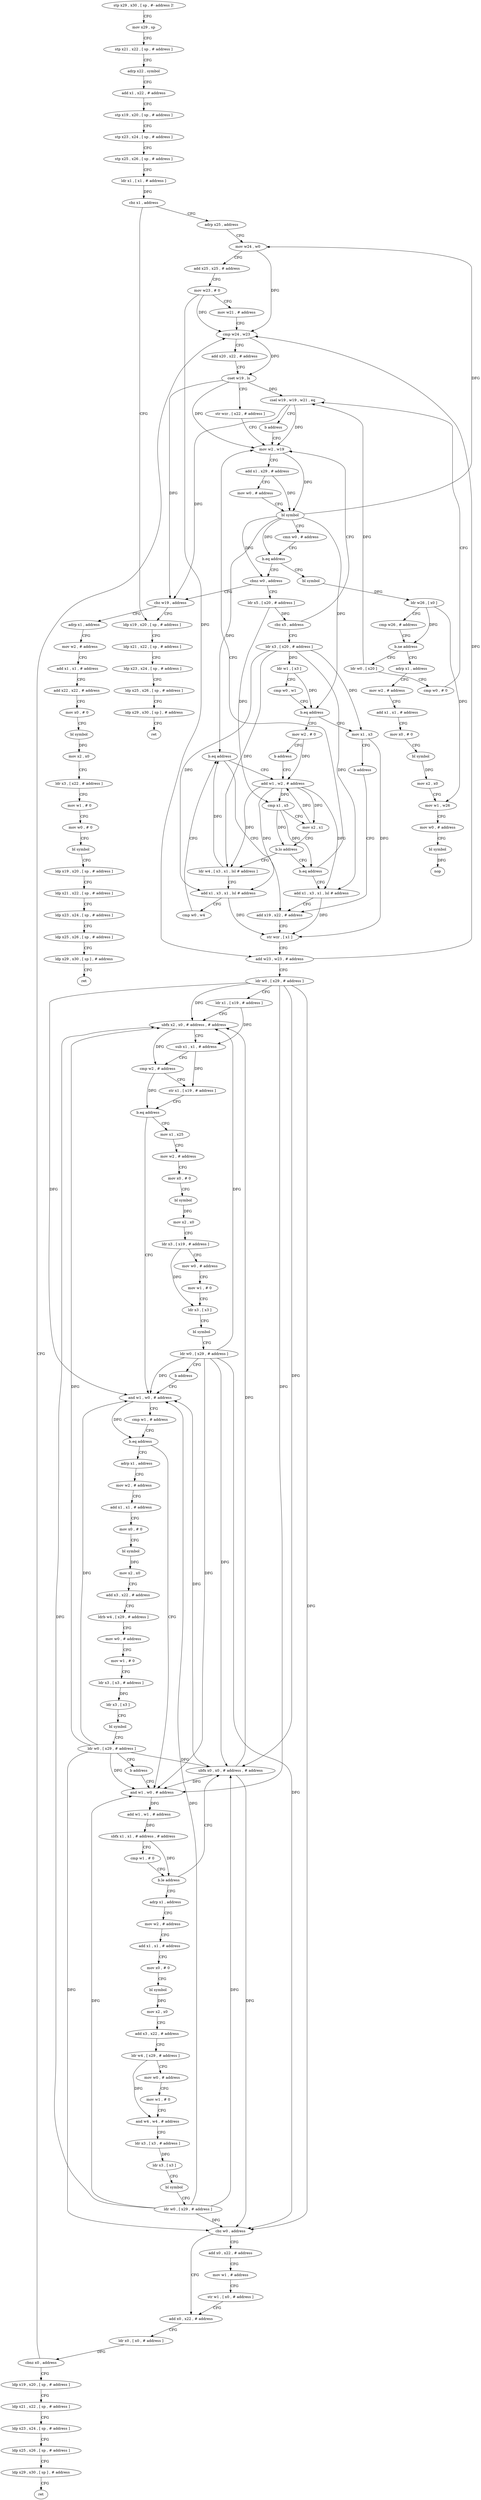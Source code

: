 digraph "func" {
"4208160" [label = "stp x29 , x30 , [ sp , #- address ]!" ]
"4208164" [label = "mov x29 , sp" ]
"4208168" [label = "stp x21 , x22 , [ sp , # address ]" ]
"4208172" [label = "adrp x22 , symbol" ]
"4208176" [label = "add x1 , x22 , # address" ]
"4208180" [label = "stp x19 , x20 , [ sp , # address ]" ]
"4208184" [label = "stp x23 , x24 , [ sp , # address ]" ]
"4208188" [label = "stp x25 , x26 , [ sp , # address ]" ]
"4208192" [label = "ldr x1 , [ x1 , # address ]" ]
"4208196" [label = "cbz x1 , address" ]
"4208268" [label = "ldp x19 , x20 , [ sp , # address ]" ]
"4208200" [label = "adrp x25 , address" ]
"4208272" [label = "ldp x21 , x22 , [ sp , # address ]" ]
"4208276" [label = "ldp x23 , x24 , [ sp , # address ]" ]
"4208280" [label = "ldp x25 , x26 , [ sp , # address ]" ]
"4208284" [label = "ldp x29 , x30 , [ sp ] , # address" ]
"4208288" [label = "ret" ]
"4208204" [label = "mov w24 , w0" ]
"4208208" [label = "add x25 , x25 , # address" ]
"4208212" [label = "mov w23 , # 0" ]
"4208216" [label = "mov w21 , # address" ]
"4208220" [label = "cmp w24 , w23" ]
"4208560" [label = "bl symbol" ]
"4208564" [label = "ldr w26 , [ x0 ]" ]
"4208568" [label = "cmp w26 , # address" ]
"4208572" [label = "b.ne address" ]
"4208776" [label = "adrp x1 , address" ]
"4208576" [label = "ldr w0 , [ x20 ]" ]
"4208260" [label = "cbnz w0 , address" ]
"4208296" [label = "ldr x5 , [ x20 , # address ]" ]
"4208264" [label = "cbz w19 , address" ]
"4208780" [label = "mov w2 , # address" ]
"4208784" [label = "add x1 , x1 , # address" ]
"4208788" [label = "mov x0 , # 0" ]
"4208792" [label = "bl symbol" ]
"4208796" [label = "mov x2 , x0" ]
"4208800" [label = "mov w1 , w26" ]
"4208804" [label = "mov w0 , # address" ]
"4208808" [label = "bl symbol" ]
"4208812" [label = "nop" ]
"4208580" [label = "cmp w0 , # 0" ]
"4208584" [label = "csel w19 , w19 , w21 , eq" ]
"4208588" [label = "b address" ]
"4208236" [label = "mov w2 , w19" ]
"4208300" [label = "cbz x5 , address" ]
"4208304" [label = "ldr x3 , [ x20 , # address ]" ]
"4208708" [label = "adrp x1 , address" ]
"4208240" [label = "add x1 , x29 , # address" ]
"4208244" [label = "mov w0 , # address" ]
"4208248" [label = "bl symbol" ]
"4208252" [label = "cmn w0 , # address" ]
"4208256" [label = "b.eq address" ]
"4208308" [label = "ldr w1 , [ x3 ]" ]
"4208312" [label = "cmp w0 , w1" ]
"4208316" [label = "b.eq address" ]
"4208592" [label = "mov x1 , x3" ]
"4208320" [label = "mov w2 , # 0" ]
"4208712" [label = "mov w2 , # address" ]
"4208716" [label = "add x1 , x1 , # address" ]
"4208720" [label = "add x22 , x22 , # address" ]
"4208724" [label = "mov x0 , # 0" ]
"4208728" [label = "bl symbol" ]
"4208732" [label = "mov x2 , x0" ]
"4208736" [label = "ldr x3 , [ x22 , # address ]" ]
"4208740" [label = "mov w1 , # 0" ]
"4208744" [label = "mov w0 , # 0" ]
"4208748" [label = "bl symbol" ]
"4208752" [label = "ldp x19 , x20 , [ sp , # address ]" ]
"4208756" [label = "ldp x21 , x22 , [ sp , # address ]" ]
"4208760" [label = "ldp x23 , x24 , [ sp , # address ]" ]
"4208764" [label = "ldp x25 , x26 , [ sp , # address ]" ]
"4208768" [label = "ldp x29 , x30 , [ sp ] , # address" ]
"4208772" [label = "ret" ]
"4208596" [label = "b address" ]
"4208368" [label = "add x19 , x22 , # address" ]
"4208324" [label = "b address" ]
"4208344" [label = "add w1 , w2 , # address" ]
"4208372" [label = "str wzr , [ x1 ]" ]
"4208376" [label = "add w23 , w23 , # address" ]
"4208380" [label = "ldr w0 , [ x29 , # address ]" ]
"4208384" [label = "ldr x1 , [ x19 , # address ]" ]
"4208388" [label = "ubfx x2 , x0 , # address , # address" ]
"4208392" [label = "sub x1 , x1 , # address" ]
"4208396" [label = "cmp w2 , # address" ]
"4208400" [label = "str x1 , [ x19 , # address ]" ]
"4208404" [label = "b.eq address" ]
"4208660" [label = "mov x1 , x25" ]
"4208408" [label = "and w1 , w0 , # address" ]
"4208348" [label = "cmp x1 , x5" ]
"4208352" [label = "mov x2 , x1" ]
"4208356" [label = "b.lo address" ]
"4208328" [label = "ldr w4 , [ x3 , x1 , lsl # address ]" ]
"4208360" [label = "b.eq address" ]
"4208664" [label = "mov w2 , # address" ]
"4208668" [label = "mov x0 , # 0" ]
"4208672" [label = "bl symbol" ]
"4208676" [label = "mov x2 , x0" ]
"4208680" [label = "ldr x3 , [ x19 , # address ]" ]
"4208684" [label = "mov w0 , # address" ]
"4208688" [label = "mov w1 , # 0" ]
"4208692" [label = "ldr x3 , [ x3 ]" ]
"4208696" [label = "bl symbol" ]
"4208700" [label = "ldr w0 , [ x29 , # address ]" ]
"4208704" [label = "b address" ]
"4208412" [label = "cmp w1 , # address" ]
"4208416" [label = "b.eq address" ]
"4208600" [label = "adrp x1 , address" ]
"4208420" [label = "and w1 , w0 , # address" ]
"4208332" [label = "add x1 , x3 , x1 , lsl # address" ]
"4208336" [label = "cmp w0 , w4" ]
"4208340" [label = "b.eq address" ]
"4208364" [label = "add x1 , x3 , x1 , lsl # address" ]
"4208604" [label = "mov w2 , # address" ]
"4208608" [label = "add x1 , x1 , # address" ]
"4208612" [label = "mov x0 , # 0" ]
"4208616" [label = "bl symbol" ]
"4208620" [label = "mov x2 , x0" ]
"4208624" [label = "add x3 , x22 , # address" ]
"4208628" [label = "ldrb w4 , [ x29 , # address ]" ]
"4208632" [label = "mov w0 , # address" ]
"4208636" [label = "mov w1 , # 0" ]
"4208640" [label = "ldr x3 , [ x3 , # address ]" ]
"4208644" [label = "ldr x3 , [ x3 ]" ]
"4208648" [label = "bl symbol" ]
"4208652" [label = "ldr w0 , [ x29 , # address ]" ]
"4208656" [label = "b address" ]
"4208424" [label = "add w1 , w1 , # address" ]
"4208428" [label = "sbfx x1 , x1 , # address , # address" ]
"4208432" [label = "cmp w1 , # 0" ]
"4208436" [label = "b.le address" ]
"4208500" [label = "ubfx x0 , x0 , # address , # address" ]
"4208440" [label = "adrp x1 , address" ]
"4208504" [label = "cbz w0 , address" ]
"4208520" [label = "add x0 , x22 , # address" ]
"4208508" [label = "add x0 , x22 , # address" ]
"4208444" [label = "mov w2 , # address" ]
"4208448" [label = "add x1 , x1 , # address" ]
"4208452" [label = "mov x0 , # 0" ]
"4208456" [label = "bl symbol" ]
"4208460" [label = "mov x2 , x0" ]
"4208464" [label = "add x3 , x22 , # address" ]
"4208468" [label = "ldr w4 , [ x29 , # address ]" ]
"4208472" [label = "mov w0 , # address" ]
"4208476" [label = "mov w1 , # 0" ]
"4208480" [label = "and w4 , w4 , # address" ]
"4208484" [label = "ldr x3 , [ x3 , # address ]" ]
"4208488" [label = "ldr x3 , [ x3 ]" ]
"4208492" [label = "bl symbol" ]
"4208496" [label = "ldr w0 , [ x29 , # address ]" ]
"4208524" [label = "ldr x0 , [ x0 , # address ]" ]
"4208528" [label = "cbnz x0 , address" ]
"4208532" [label = "ldp x19 , x20 , [ sp , # address ]" ]
"4208512" [label = "mov w1 , # address" ]
"4208516" [label = "str w1 , [ x0 , # address ]" ]
"4208224" [label = "add x20 , x22 , # address" ]
"4208228" [label = "cset w19 , ls" ]
"4208232" [label = "str wzr , [ x22 , # address ]" ]
"4208536" [label = "ldp x21 , x22 , [ sp , # address ]" ]
"4208540" [label = "ldp x23 , x24 , [ sp , # address ]" ]
"4208544" [label = "ldp x25 , x26 , [ sp , # address ]" ]
"4208548" [label = "ldp x29 , x30 , [ sp ] , # address" ]
"4208552" [label = "ret" ]
"4208160" -> "4208164" [ label = "CFG" ]
"4208164" -> "4208168" [ label = "CFG" ]
"4208168" -> "4208172" [ label = "CFG" ]
"4208172" -> "4208176" [ label = "CFG" ]
"4208176" -> "4208180" [ label = "CFG" ]
"4208180" -> "4208184" [ label = "CFG" ]
"4208184" -> "4208188" [ label = "CFG" ]
"4208188" -> "4208192" [ label = "CFG" ]
"4208192" -> "4208196" [ label = "DFG" ]
"4208196" -> "4208268" [ label = "CFG" ]
"4208196" -> "4208200" [ label = "CFG" ]
"4208268" -> "4208272" [ label = "CFG" ]
"4208200" -> "4208204" [ label = "CFG" ]
"4208272" -> "4208276" [ label = "CFG" ]
"4208276" -> "4208280" [ label = "CFG" ]
"4208280" -> "4208284" [ label = "CFG" ]
"4208284" -> "4208288" [ label = "CFG" ]
"4208204" -> "4208208" [ label = "CFG" ]
"4208204" -> "4208220" [ label = "DFG" ]
"4208208" -> "4208212" [ label = "CFG" ]
"4208212" -> "4208216" [ label = "CFG" ]
"4208212" -> "4208220" [ label = "DFG" ]
"4208212" -> "4208376" [ label = "DFG" ]
"4208216" -> "4208220" [ label = "CFG" ]
"4208220" -> "4208224" [ label = "CFG" ]
"4208220" -> "4208228" [ label = "DFG" ]
"4208560" -> "4208564" [ label = "DFG" ]
"4208564" -> "4208568" [ label = "CFG" ]
"4208564" -> "4208572" [ label = "DFG" ]
"4208564" -> "4208800" [ label = "DFG" ]
"4208568" -> "4208572" [ label = "CFG" ]
"4208572" -> "4208776" [ label = "CFG" ]
"4208572" -> "4208576" [ label = "CFG" ]
"4208776" -> "4208780" [ label = "CFG" ]
"4208576" -> "4208580" [ label = "CFG" ]
"4208576" -> "4208584" [ label = "DFG" ]
"4208260" -> "4208296" [ label = "CFG" ]
"4208260" -> "4208264" [ label = "CFG" ]
"4208296" -> "4208300" [ label = "DFG" ]
"4208296" -> "4208348" [ label = "DFG" ]
"4208264" -> "4208708" [ label = "CFG" ]
"4208264" -> "4208268" [ label = "CFG" ]
"4208780" -> "4208784" [ label = "CFG" ]
"4208784" -> "4208788" [ label = "CFG" ]
"4208788" -> "4208792" [ label = "CFG" ]
"4208792" -> "4208796" [ label = "DFG" ]
"4208796" -> "4208800" [ label = "CFG" ]
"4208800" -> "4208804" [ label = "CFG" ]
"4208804" -> "4208808" [ label = "CFG" ]
"4208808" -> "4208812" [ label = "DFG" ]
"4208580" -> "4208584" [ label = "CFG" ]
"4208584" -> "4208588" [ label = "CFG" ]
"4208584" -> "4208236" [ label = "DFG" ]
"4208584" -> "4208264" [ label = "DFG" ]
"4208588" -> "4208236" [ label = "CFG" ]
"4208236" -> "4208240" [ label = "CFG" ]
"4208236" -> "4208248" [ label = "DFG" ]
"4208300" -> "4208236" [ label = "CFG" ]
"4208300" -> "4208304" [ label = "CFG" ]
"4208304" -> "4208308" [ label = "DFG" ]
"4208304" -> "4208592" [ label = "DFG" ]
"4208304" -> "4208328" [ label = "DFG" ]
"4208304" -> "4208332" [ label = "DFG" ]
"4208304" -> "4208364" [ label = "DFG" ]
"4208708" -> "4208712" [ label = "CFG" ]
"4208240" -> "4208244" [ label = "CFG" ]
"4208240" -> "4208248" [ label = "DFG" ]
"4208244" -> "4208248" [ label = "CFG" ]
"4208248" -> "4208252" [ label = "CFG" ]
"4208248" -> "4208204" [ label = "DFG" ]
"4208248" -> "4208256" [ label = "DFG" ]
"4208248" -> "4208260" [ label = "DFG" ]
"4208248" -> "4208316" [ label = "DFG" ]
"4208248" -> "4208340" [ label = "DFG" ]
"4208252" -> "4208256" [ label = "CFG" ]
"4208256" -> "4208560" [ label = "CFG" ]
"4208256" -> "4208260" [ label = "CFG" ]
"4208308" -> "4208312" [ label = "CFG" ]
"4208308" -> "4208316" [ label = "DFG" ]
"4208312" -> "4208316" [ label = "CFG" ]
"4208316" -> "4208592" [ label = "CFG" ]
"4208316" -> "4208320" [ label = "CFG" ]
"4208592" -> "4208596" [ label = "CFG" ]
"4208592" -> "4208372" [ label = "DFG" ]
"4208320" -> "4208324" [ label = "CFG" ]
"4208320" -> "4208344" [ label = "DFG" ]
"4208712" -> "4208716" [ label = "CFG" ]
"4208716" -> "4208720" [ label = "CFG" ]
"4208720" -> "4208724" [ label = "CFG" ]
"4208724" -> "4208728" [ label = "CFG" ]
"4208728" -> "4208732" [ label = "DFG" ]
"4208732" -> "4208736" [ label = "CFG" ]
"4208736" -> "4208740" [ label = "CFG" ]
"4208740" -> "4208744" [ label = "CFG" ]
"4208744" -> "4208748" [ label = "CFG" ]
"4208748" -> "4208752" [ label = "CFG" ]
"4208752" -> "4208756" [ label = "CFG" ]
"4208756" -> "4208760" [ label = "CFG" ]
"4208760" -> "4208764" [ label = "CFG" ]
"4208764" -> "4208768" [ label = "CFG" ]
"4208768" -> "4208772" [ label = "CFG" ]
"4208596" -> "4208368" [ label = "CFG" ]
"4208368" -> "4208372" [ label = "CFG" ]
"4208324" -> "4208344" [ label = "CFG" ]
"4208344" -> "4208348" [ label = "DFG" ]
"4208344" -> "4208352" [ label = "DFG" ]
"4208344" -> "4208328" [ label = "DFG" ]
"4208344" -> "4208332" [ label = "DFG" ]
"4208344" -> "4208364" [ label = "DFG" ]
"4208372" -> "4208376" [ label = "CFG" ]
"4208376" -> "4208380" [ label = "CFG" ]
"4208376" -> "4208220" [ label = "DFG" ]
"4208380" -> "4208384" [ label = "CFG" ]
"4208380" -> "4208388" [ label = "DFG" ]
"4208380" -> "4208408" [ label = "DFG" ]
"4208380" -> "4208420" [ label = "DFG" ]
"4208380" -> "4208500" [ label = "DFG" ]
"4208380" -> "4208504" [ label = "DFG" ]
"4208384" -> "4208388" [ label = "CFG" ]
"4208384" -> "4208392" [ label = "DFG" ]
"4208388" -> "4208392" [ label = "CFG" ]
"4208388" -> "4208396" [ label = "DFG" ]
"4208392" -> "4208396" [ label = "CFG" ]
"4208392" -> "4208400" [ label = "DFG" ]
"4208396" -> "4208400" [ label = "CFG" ]
"4208396" -> "4208404" [ label = "DFG" ]
"4208400" -> "4208404" [ label = "CFG" ]
"4208404" -> "4208660" [ label = "CFG" ]
"4208404" -> "4208408" [ label = "CFG" ]
"4208660" -> "4208664" [ label = "CFG" ]
"4208408" -> "4208412" [ label = "CFG" ]
"4208408" -> "4208416" [ label = "DFG" ]
"4208348" -> "4208352" [ label = "CFG" ]
"4208348" -> "4208356" [ label = "DFG" ]
"4208348" -> "4208360" [ label = "DFG" ]
"4208352" -> "4208356" [ label = "CFG" ]
"4208352" -> "4208344" [ label = "DFG" ]
"4208356" -> "4208328" [ label = "CFG" ]
"4208356" -> "4208360" [ label = "CFG" ]
"4208328" -> "4208332" [ label = "CFG" ]
"4208328" -> "4208340" [ label = "DFG" ]
"4208360" -> "4208236" [ label = "CFG" ]
"4208360" -> "4208364" [ label = "CFG" ]
"4208664" -> "4208668" [ label = "CFG" ]
"4208668" -> "4208672" [ label = "CFG" ]
"4208672" -> "4208676" [ label = "DFG" ]
"4208676" -> "4208680" [ label = "CFG" ]
"4208680" -> "4208684" [ label = "CFG" ]
"4208680" -> "4208692" [ label = "DFG" ]
"4208684" -> "4208688" [ label = "CFG" ]
"4208688" -> "4208692" [ label = "CFG" ]
"4208692" -> "4208696" [ label = "CFG" ]
"4208696" -> "4208700" [ label = "CFG" ]
"4208700" -> "4208704" [ label = "CFG" ]
"4208700" -> "4208388" [ label = "DFG" ]
"4208700" -> "4208408" [ label = "DFG" ]
"4208700" -> "4208420" [ label = "DFG" ]
"4208700" -> "4208500" [ label = "DFG" ]
"4208700" -> "4208504" [ label = "DFG" ]
"4208704" -> "4208408" [ label = "CFG" ]
"4208412" -> "4208416" [ label = "CFG" ]
"4208416" -> "4208600" [ label = "CFG" ]
"4208416" -> "4208420" [ label = "CFG" ]
"4208600" -> "4208604" [ label = "CFG" ]
"4208420" -> "4208424" [ label = "DFG" ]
"4208332" -> "4208336" [ label = "CFG" ]
"4208332" -> "4208372" [ label = "DFG" ]
"4208336" -> "4208340" [ label = "CFG" ]
"4208340" -> "4208368" [ label = "CFG" ]
"4208340" -> "4208344" [ label = "CFG" ]
"4208364" -> "4208368" [ label = "CFG" ]
"4208364" -> "4208372" [ label = "DFG" ]
"4208604" -> "4208608" [ label = "CFG" ]
"4208608" -> "4208612" [ label = "CFG" ]
"4208612" -> "4208616" [ label = "CFG" ]
"4208616" -> "4208620" [ label = "DFG" ]
"4208620" -> "4208624" [ label = "CFG" ]
"4208624" -> "4208628" [ label = "CFG" ]
"4208628" -> "4208632" [ label = "CFG" ]
"4208632" -> "4208636" [ label = "CFG" ]
"4208636" -> "4208640" [ label = "CFG" ]
"4208640" -> "4208644" [ label = "DFG" ]
"4208644" -> "4208648" [ label = "CFG" ]
"4208648" -> "4208652" [ label = "CFG" ]
"4208652" -> "4208656" [ label = "CFG" ]
"4208652" -> "4208388" [ label = "DFG" ]
"4208652" -> "4208408" [ label = "DFG" ]
"4208652" -> "4208420" [ label = "DFG" ]
"4208652" -> "4208500" [ label = "DFG" ]
"4208652" -> "4208504" [ label = "DFG" ]
"4208656" -> "4208420" [ label = "CFG" ]
"4208424" -> "4208428" [ label = "DFG" ]
"4208428" -> "4208432" [ label = "CFG" ]
"4208428" -> "4208436" [ label = "DFG" ]
"4208432" -> "4208436" [ label = "CFG" ]
"4208436" -> "4208500" [ label = "CFG" ]
"4208436" -> "4208440" [ label = "CFG" ]
"4208500" -> "4208504" [ label = "DFG" ]
"4208500" -> "4208388" [ label = "DFG" ]
"4208500" -> "4208408" [ label = "DFG" ]
"4208500" -> "4208420" [ label = "DFG" ]
"4208440" -> "4208444" [ label = "CFG" ]
"4208504" -> "4208520" [ label = "CFG" ]
"4208504" -> "4208508" [ label = "CFG" ]
"4208520" -> "4208524" [ label = "CFG" ]
"4208508" -> "4208512" [ label = "CFG" ]
"4208444" -> "4208448" [ label = "CFG" ]
"4208448" -> "4208452" [ label = "CFG" ]
"4208452" -> "4208456" [ label = "CFG" ]
"4208456" -> "4208460" [ label = "DFG" ]
"4208460" -> "4208464" [ label = "CFG" ]
"4208464" -> "4208468" [ label = "CFG" ]
"4208468" -> "4208472" [ label = "CFG" ]
"4208468" -> "4208480" [ label = "DFG" ]
"4208472" -> "4208476" [ label = "CFG" ]
"4208476" -> "4208480" [ label = "CFG" ]
"4208480" -> "4208484" [ label = "CFG" ]
"4208484" -> "4208488" [ label = "DFG" ]
"4208488" -> "4208492" [ label = "CFG" ]
"4208492" -> "4208496" [ label = "CFG" ]
"4208496" -> "4208500" [ label = "DFG" ]
"4208496" -> "4208388" [ label = "DFG" ]
"4208496" -> "4208408" [ label = "DFG" ]
"4208496" -> "4208420" [ label = "DFG" ]
"4208496" -> "4208504" [ label = "DFG" ]
"4208524" -> "4208528" [ label = "DFG" ]
"4208528" -> "4208220" [ label = "CFG" ]
"4208528" -> "4208532" [ label = "CFG" ]
"4208532" -> "4208536" [ label = "CFG" ]
"4208512" -> "4208516" [ label = "CFG" ]
"4208516" -> "4208520" [ label = "CFG" ]
"4208224" -> "4208228" [ label = "CFG" ]
"4208228" -> "4208232" [ label = "CFG" ]
"4208228" -> "4208236" [ label = "DFG" ]
"4208228" -> "4208264" [ label = "DFG" ]
"4208228" -> "4208584" [ label = "DFG" ]
"4208232" -> "4208236" [ label = "CFG" ]
"4208536" -> "4208540" [ label = "CFG" ]
"4208540" -> "4208544" [ label = "CFG" ]
"4208544" -> "4208548" [ label = "CFG" ]
"4208548" -> "4208552" [ label = "CFG" ]
}
